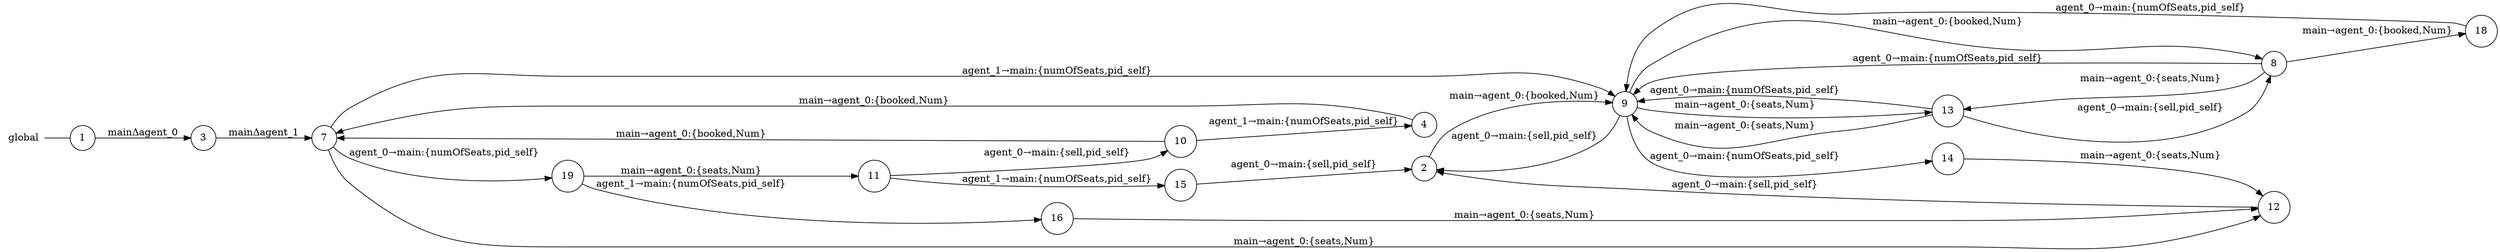 digraph global {
	rankdir="LR";
	n_0 [label="global", shape="plaintext"];
	n_1 [id="15", shape=circle, label="15"];
	n_2 [id="19", shape=circle, label="19"];
	n_3 [id="12", shape=circle, label="12"];
	n_4 [id="11", shape=circle, label="11"];
	n_5 [id="18", shape=circle, label="18"];
	n_6 [id="14", shape=circle, label="14"];
	n_7 [id="13", shape=circle, label="13"];
	n_8 [id="10", shape=circle, label="10"];
	n_9 [id="1", shape=circle, label="1"];
	n_0 -> n_9 [arrowhead=none];
	n_10 [id="9", shape=circle, label="9"];
	n_11 [id="2", shape=circle, label="2"];
	n_12 [id="8", shape=circle, label="8"];
	n_13 [id="4", shape=circle, label="4"];
	n_14 [id="7", shape=circle, label="7"];
	n_15 [id="3", shape=circle, label="3"];
	n_16 [id="16", shape=circle, label="16"];

	n_12 -> n_7 [id="[$e|17]", label="main→agent_0:{seats,Num}"];
	n_2 -> n_16 [id="[$e|29]", label="agent_1→main:{numOfSeats,pid_self}"];
	n_10 -> n_6 [id="[$e|25]", label="agent_0→main:{numOfSeats,pid_self}"];
	n_12 -> n_5 [id="[$e|2]", label="main→agent_0:{booked,Num}"];
	n_14 -> n_3 [id="[$e|10]", label="main→agent_0:{seats,Num}"];
	n_2 -> n_4 [id="[$e|15]", label="main→agent_0:{seats,Num}"];
	n_10 -> n_7 [id="[$e|13]", label="main→agent_0:{seats,Num}"];
	n_6 -> n_3 [id="[$e|34]", label="main→agent_0:{seats,Num}"];
	n_3 -> n_11 [id="[$e|36]", label="agent_0→main:{sell,pid_self}"];
	n_1 -> n_11 [id="[$e|35]", label="agent_0→main:{sell,pid_self}"];
	n_15 -> n_14 [id="[$e|0]", label="mainΔagent_1"];
	n_8 -> n_14 [id="[$e|16]", label="main→agent_0:{booked,Num}"];
	n_12 -> n_10 [id="[$e|30]", label="agent_0→main:{numOfSeats,pid_self}"];
	n_4 -> n_1 [id="[$e|1]", label="agent_1→main:{numOfSeats,pid_self}"];
	n_5 -> n_10 [id="[$e|7]", label="agent_0→main:{numOfSeats,pid_self}"];
	n_10 -> n_12 [id="[$e|20]", label="main→agent_0:{booked,Num}"];
	n_8 -> n_13 [id="[$e|11]", label="agent_1→main:{numOfSeats,pid_self}"];
	n_10 -> n_11 [id="[$e|33]", label="agent_0→main:{sell,pid_self}"];
	n_7 -> n_10 [id="[$e|14]", label="main→agent_0:{seats,Num}"];
	n_16 -> n_3 [id="[$e|24]", label="main→agent_0:{seats,Num}"];
	n_14 -> n_2 [id="[$e|19]", label="agent_0→main:{numOfSeats,pid_self}"];
	n_7 -> n_10 [id="[$e|18]", label="agent_0→main:{numOfSeats,pid_self}"];
	n_11 -> n_10 [id="[$e|5]", label="main→agent_0:{booked,Num}"];
	n_14 -> n_10 [id="[$e|6]", label="agent_1→main:{numOfSeats,pid_self}"];
	n_13 -> n_14 [id="[$e|9]", label="main→agent_0:{booked,Num}"];
	n_4 -> n_8 [id="[$e|3]", label="agent_0→main:{sell,pid_self}"];
	n_7 -> n_12 [id="[$e|22]", label="agent_0→main:{sell,pid_self}"];
	n_9 -> n_15 [id="[$e|31]", label="mainΔagent_0"];
}
